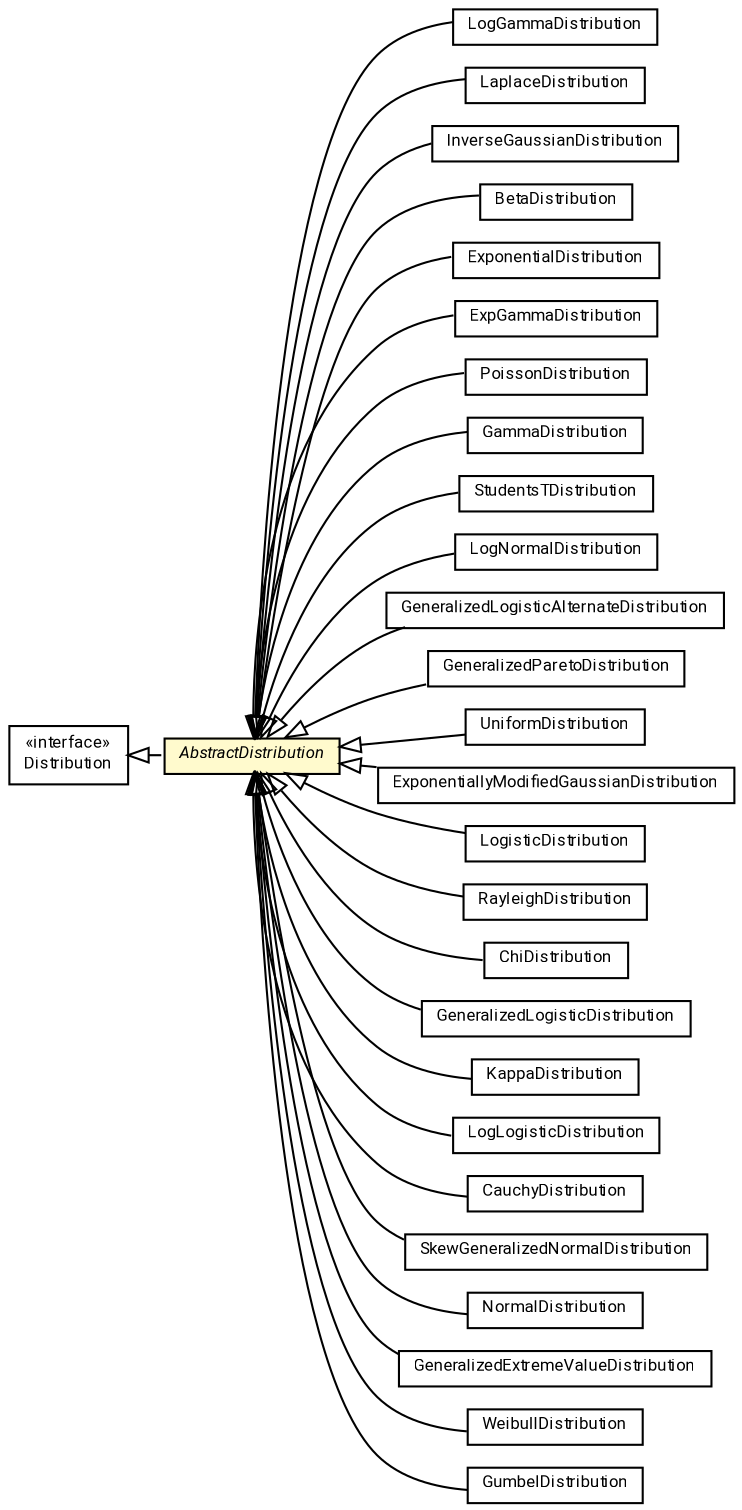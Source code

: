 #!/usr/local/bin/dot
#
# Class diagram 
# Generated by UMLGraph version R5_7_2-60-g0e99a6 (http://www.spinellis.gr/umlgraph/)
#

digraph G {
	graph [fontnames="svg"]
	edge [fontname="Roboto",fontsize=7,labelfontname="Roboto",labelfontsize=7,color="black"];
	node [fontname="Roboto",fontcolor="black",fontsize=8,shape=plaintext,margin=0,width=0,height=0];
	nodesep=0.15;
	ranksep=0.25;
	rankdir=LR;
	// de.lmu.ifi.dbs.elki.math.statistics.distribution.LogGammaDistribution
	c1004905 [label=<<table title="de.lmu.ifi.dbs.elki.math.statistics.distribution.LogGammaDistribution" border="0" cellborder="1" cellspacing="0" cellpadding="2" href="LogGammaDistribution.html" target="_parent">
		<tr><td><table border="0" cellspacing="0" cellpadding="1">
		<tr><td align="center" balign="center"> <font face="Roboto">LogGammaDistribution</font> </td></tr>
		</table></td></tr>
		</table>>, URL="LogGammaDistribution.html"];
	// de.lmu.ifi.dbs.elki.math.statistics.distribution.Distribution
	c1004907 [label=<<table title="de.lmu.ifi.dbs.elki.math.statistics.distribution.Distribution" border="0" cellborder="1" cellspacing="0" cellpadding="2" href="Distribution.html" target="_parent">
		<tr><td><table border="0" cellspacing="0" cellpadding="1">
		<tr><td align="center" balign="center"> &#171;interface&#187; </td></tr>
		<tr><td align="center" balign="center"> <font face="Roboto">Distribution</font> </td></tr>
		</table></td></tr>
		</table>>, URL="Distribution.html"];
	// de.lmu.ifi.dbs.elki.math.statistics.distribution.LaplaceDistribution
	c1004910 [label=<<table title="de.lmu.ifi.dbs.elki.math.statistics.distribution.LaplaceDistribution" border="0" cellborder="1" cellspacing="0" cellpadding="2" href="LaplaceDistribution.html" target="_parent">
		<tr><td><table border="0" cellspacing="0" cellpadding="1">
		<tr><td align="center" balign="center"> <font face="Roboto">LaplaceDistribution</font> </td></tr>
		</table></td></tr>
		</table>>, URL="LaplaceDistribution.html"];
	// de.lmu.ifi.dbs.elki.math.statistics.distribution.InverseGaussianDistribution
	c1004912 [label=<<table title="de.lmu.ifi.dbs.elki.math.statistics.distribution.InverseGaussianDistribution" border="0" cellborder="1" cellspacing="0" cellpadding="2" href="InverseGaussianDistribution.html" target="_parent">
		<tr><td><table border="0" cellspacing="0" cellpadding="1">
		<tr><td align="center" balign="center"> <font face="Roboto">InverseGaussianDistribution</font> </td></tr>
		</table></td></tr>
		</table>>, URL="InverseGaussianDistribution.html"];
	// de.lmu.ifi.dbs.elki.math.statistics.distribution.BetaDistribution
	c1005015 [label=<<table title="de.lmu.ifi.dbs.elki.math.statistics.distribution.BetaDistribution" border="0" cellborder="1" cellspacing="0" cellpadding="2" href="BetaDistribution.html" target="_parent">
		<tr><td><table border="0" cellspacing="0" cellpadding="1">
		<tr><td align="center" balign="center"> <font face="Roboto">BetaDistribution</font> </td></tr>
		</table></td></tr>
		</table>>, URL="BetaDistribution.html"];
	// de.lmu.ifi.dbs.elki.math.statistics.distribution.ExponentialDistribution
	c1005017 [label=<<table title="de.lmu.ifi.dbs.elki.math.statistics.distribution.ExponentialDistribution" border="0" cellborder="1" cellspacing="0" cellpadding="2" href="ExponentialDistribution.html" target="_parent">
		<tr><td><table border="0" cellspacing="0" cellpadding="1">
		<tr><td align="center" balign="center"> <font face="Roboto">ExponentialDistribution</font> </td></tr>
		</table></td></tr>
		</table>>, URL="ExponentialDistribution.html"];
	// de.lmu.ifi.dbs.elki.math.statistics.distribution.ExpGammaDistribution
	c1005019 [label=<<table title="de.lmu.ifi.dbs.elki.math.statistics.distribution.ExpGammaDistribution" border="0" cellborder="1" cellspacing="0" cellpadding="2" href="ExpGammaDistribution.html" target="_parent">
		<tr><td><table border="0" cellspacing="0" cellpadding="1">
		<tr><td align="center" balign="center"> <font face="Roboto">ExpGammaDistribution</font> </td></tr>
		</table></td></tr>
		</table>>, URL="ExpGammaDistribution.html"];
	// de.lmu.ifi.dbs.elki.math.statistics.distribution.PoissonDistribution
	c1005021 [label=<<table title="de.lmu.ifi.dbs.elki.math.statistics.distribution.PoissonDistribution" border="0" cellborder="1" cellspacing="0" cellpadding="2" href="PoissonDistribution.html" target="_parent">
		<tr><td><table border="0" cellspacing="0" cellpadding="1">
		<tr><td align="center" balign="center"> <font face="Roboto">PoissonDistribution</font> </td></tr>
		</table></td></tr>
		</table>>, URL="PoissonDistribution.html"];
	// de.lmu.ifi.dbs.elki.math.statistics.distribution.GammaDistribution
	c1005023 [label=<<table title="de.lmu.ifi.dbs.elki.math.statistics.distribution.GammaDistribution" border="0" cellborder="1" cellspacing="0" cellpadding="2" href="GammaDistribution.html" target="_parent">
		<tr><td><table border="0" cellspacing="0" cellpadding="1">
		<tr><td align="center" balign="center"> <font face="Roboto">GammaDistribution</font> </td></tr>
		</table></td></tr>
		</table>>, URL="GammaDistribution.html"];
	// de.lmu.ifi.dbs.elki.math.statistics.distribution.StudentsTDistribution
	c1005025 [label=<<table title="de.lmu.ifi.dbs.elki.math.statistics.distribution.StudentsTDistribution" border="0" cellborder="1" cellspacing="0" cellpadding="2" href="StudentsTDistribution.html" target="_parent">
		<tr><td><table border="0" cellspacing="0" cellpadding="1">
		<tr><td align="center" balign="center"> <font face="Roboto">StudentsTDistribution</font> </td></tr>
		</table></td></tr>
		</table>>, URL="StudentsTDistribution.html"];
	// de.lmu.ifi.dbs.elki.math.statistics.distribution.LogNormalDistribution
	c1005027 [label=<<table title="de.lmu.ifi.dbs.elki.math.statistics.distribution.LogNormalDistribution" border="0" cellborder="1" cellspacing="0" cellpadding="2" href="LogNormalDistribution.html" target="_parent">
		<tr><td><table border="0" cellspacing="0" cellpadding="1">
		<tr><td align="center" balign="center"> <font face="Roboto">LogNormalDistribution</font> </td></tr>
		</table></td></tr>
		</table>>, URL="LogNormalDistribution.html"];
	// de.lmu.ifi.dbs.elki.math.statistics.distribution.GeneralizedLogisticAlternateDistribution
	c1005031 [label=<<table title="de.lmu.ifi.dbs.elki.math.statistics.distribution.GeneralizedLogisticAlternateDistribution" border="0" cellborder="1" cellspacing="0" cellpadding="2" href="GeneralizedLogisticAlternateDistribution.html" target="_parent">
		<tr><td><table border="0" cellspacing="0" cellpadding="1">
		<tr><td align="center" balign="center"> <font face="Roboto">GeneralizedLogisticAlternateDistribution</font> </td></tr>
		</table></td></tr>
		</table>>, URL="GeneralizedLogisticAlternateDistribution.html"];
	// de.lmu.ifi.dbs.elki.math.statistics.distribution.GeneralizedParetoDistribution
	c1005033 [label=<<table title="de.lmu.ifi.dbs.elki.math.statistics.distribution.GeneralizedParetoDistribution" border="0" cellborder="1" cellspacing="0" cellpadding="2" href="GeneralizedParetoDistribution.html" target="_parent">
		<tr><td><table border="0" cellspacing="0" cellpadding="1">
		<tr><td align="center" balign="center"> <font face="Roboto">GeneralizedParetoDistribution</font> </td></tr>
		</table></td></tr>
		</table>>, URL="GeneralizedParetoDistribution.html"];
	// de.lmu.ifi.dbs.elki.math.statistics.distribution.UniformDistribution
	c1005035 [label=<<table title="de.lmu.ifi.dbs.elki.math.statistics.distribution.UniformDistribution" border="0" cellborder="1" cellspacing="0" cellpadding="2" href="UniformDistribution.html" target="_parent">
		<tr><td><table border="0" cellspacing="0" cellpadding="1">
		<tr><td align="center" balign="center"> <font face="Roboto">UniformDistribution</font> </td></tr>
		</table></td></tr>
		</table>>, URL="UniformDistribution.html"];
	// de.lmu.ifi.dbs.elki.math.statistics.distribution.ExponentiallyModifiedGaussianDistribution
	c1005037 [label=<<table title="de.lmu.ifi.dbs.elki.math.statistics.distribution.ExponentiallyModifiedGaussianDistribution" border="0" cellborder="1" cellspacing="0" cellpadding="2" href="ExponentiallyModifiedGaussianDistribution.html" target="_parent">
		<tr><td><table border="0" cellspacing="0" cellpadding="1">
		<tr><td align="center" balign="center"> <font face="Roboto">ExponentiallyModifiedGaussianDistribution</font> </td></tr>
		</table></td></tr>
		</table>>, URL="ExponentiallyModifiedGaussianDistribution.html"];
	// de.lmu.ifi.dbs.elki.math.statistics.distribution.LogisticDistribution
	c1005039 [label=<<table title="de.lmu.ifi.dbs.elki.math.statistics.distribution.LogisticDistribution" border="0" cellborder="1" cellspacing="0" cellpadding="2" href="LogisticDistribution.html" target="_parent">
		<tr><td><table border="0" cellspacing="0" cellpadding="1">
		<tr><td align="center" balign="center"> <font face="Roboto">LogisticDistribution</font> </td></tr>
		</table></td></tr>
		</table>>, URL="LogisticDistribution.html"];
	// de.lmu.ifi.dbs.elki.math.statistics.distribution.RayleighDistribution
	c1005041 [label=<<table title="de.lmu.ifi.dbs.elki.math.statistics.distribution.RayleighDistribution" border="0" cellborder="1" cellspacing="0" cellpadding="2" href="RayleighDistribution.html" target="_parent">
		<tr><td><table border="0" cellspacing="0" cellpadding="1">
		<tr><td align="center" balign="center"> <font face="Roboto">RayleighDistribution</font> </td></tr>
		</table></td></tr>
		</table>>, URL="RayleighDistribution.html"];
	// de.lmu.ifi.dbs.elki.math.statistics.distribution.ChiDistribution
	c1005043 [label=<<table title="de.lmu.ifi.dbs.elki.math.statistics.distribution.ChiDistribution" border="0" cellborder="1" cellspacing="0" cellpadding="2" href="ChiDistribution.html" target="_parent">
		<tr><td><table border="0" cellspacing="0" cellpadding="1">
		<tr><td align="center" balign="center"> <font face="Roboto">ChiDistribution</font> </td></tr>
		</table></td></tr>
		</table>>, URL="ChiDistribution.html"];
	// de.lmu.ifi.dbs.elki.math.statistics.distribution.GeneralizedLogisticDistribution
	c1005045 [label=<<table title="de.lmu.ifi.dbs.elki.math.statistics.distribution.GeneralizedLogisticDistribution" border="0" cellborder="1" cellspacing="0" cellpadding="2" href="GeneralizedLogisticDistribution.html" target="_parent">
		<tr><td><table border="0" cellspacing="0" cellpadding="1">
		<tr><td align="center" balign="center"> <font face="Roboto">GeneralizedLogisticDistribution</font> </td></tr>
		</table></td></tr>
		</table>>, URL="GeneralizedLogisticDistribution.html"];
	// de.lmu.ifi.dbs.elki.math.statistics.distribution.KappaDistribution
	c1005047 [label=<<table title="de.lmu.ifi.dbs.elki.math.statistics.distribution.KappaDistribution" border="0" cellborder="1" cellspacing="0" cellpadding="2" href="KappaDistribution.html" target="_parent">
		<tr><td><table border="0" cellspacing="0" cellpadding="1">
		<tr><td align="center" balign="center"> <font face="Roboto">KappaDistribution</font> </td></tr>
		</table></td></tr>
		</table>>, URL="KappaDistribution.html"];
	// de.lmu.ifi.dbs.elki.math.statistics.distribution.LogLogisticDistribution
	c1005049 [label=<<table title="de.lmu.ifi.dbs.elki.math.statistics.distribution.LogLogisticDistribution" border="0" cellborder="1" cellspacing="0" cellpadding="2" href="LogLogisticDistribution.html" target="_parent">
		<tr><td><table border="0" cellspacing="0" cellpadding="1">
		<tr><td align="center" balign="center"> <font face="Roboto">LogLogisticDistribution</font> </td></tr>
		</table></td></tr>
		</table>>, URL="LogLogisticDistribution.html"];
	// de.lmu.ifi.dbs.elki.math.statistics.distribution.CauchyDistribution
	c1005051 [label=<<table title="de.lmu.ifi.dbs.elki.math.statistics.distribution.CauchyDistribution" border="0" cellborder="1" cellspacing="0" cellpadding="2" href="CauchyDistribution.html" target="_parent">
		<tr><td><table border="0" cellspacing="0" cellpadding="1">
		<tr><td align="center" balign="center"> <font face="Roboto">CauchyDistribution</font> </td></tr>
		</table></td></tr>
		</table>>, URL="CauchyDistribution.html"];
	// de.lmu.ifi.dbs.elki.math.statistics.distribution.SkewGeneralizedNormalDistribution
	c1005055 [label=<<table title="de.lmu.ifi.dbs.elki.math.statistics.distribution.SkewGeneralizedNormalDistribution" border="0" cellborder="1" cellspacing="0" cellpadding="2" href="SkewGeneralizedNormalDistribution.html" target="_parent">
		<tr><td><table border="0" cellspacing="0" cellpadding="1">
		<tr><td align="center" balign="center"> <font face="Roboto">SkewGeneralizedNormalDistribution</font> </td></tr>
		</table></td></tr>
		</table>>, URL="SkewGeneralizedNormalDistribution.html"];
	// de.lmu.ifi.dbs.elki.math.statistics.distribution.AbstractDistribution
	c1005057 [label=<<table title="de.lmu.ifi.dbs.elki.math.statistics.distribution.AbstractDistribution" border="0" cellborder="1" cellspacing="0" cellpadding="2" bgcolor="lemonChiffon" href="AbstractDistribution.html" target="_parent">
		<tr><td><table border="0" cellspacing="0" cellpadding="1">
		<tr><td align="center" balign="center"> <font face="Roboto"><i>AbstractDistribution</i></font> </td></tr>
		</table></td></tr>
		</table>>, URL="AbstractDistribution.html"];
	// de.lmu.ifi.dbs.elki.math.statistics.distribution.NormalDistribution
	c1005059 [label=<<table title="de.lmu.ifi.dbs.elki.math.statistics.distribution.NormalDistribution" border="0" cellborder="1" cellspacing="0" cellpadding="2" href="NormalDistribution.html" target="_parent">
		<tr><td><table border="0" cellspacing="0" cellpadding="1">
		<tr><td align="center" balign="center"> <font face="Roboto">NormalDistribution</font> </td></tr>
		</table></td></tr>
		</table>>, URL="NormalDistribution.html"];
	// de.lmu.ifi.dbs.elki.math.statistics.distribution.GeneralizedExtremeValueDistribution
	c1005061 [label=<<table title="de.lmu.ifi.dbs.elki.math.statistics.distribution.GeneralizedExtremeValueDistribution" border="0" cellborder="1" cellspacing="0" cellpadding="2" href="GeneralizedExtremeValueDistribution.html" target="_parent">
		<tr><td><table border="0" cellspacing="0" cellpadding="1">
		<tr><td align="center" balign="center"> <font face="Roboto">GeneralizedExtremeValueDistribution</font> </td></tr>
		</table></td></tr>
		</table>>, URL="GeneralizedExtremeValueDistribution.html"];
	// de.lmu.ifi.dbs.elki.math.statistics.distribution.WeibullDistribution
	c1005063 [label=<<table title="de.lmu.ifi.dbs.elki.math.statistics.distribution.WeibullDistribution" border="0" cellborder="1" cellspacing="0" cellpadding="2" href="WeibullDistribution.html" target="_parent">
		<tr><td><table border="0" cellspacing="0" cellpadding="1">
		<tr><td align="center" balign="center"> <font face="Roboto">WeibullDistribution</font> </td></tr>
		</table></td></tr>
		</table>>, URL="WeibullDistribution.html"];
	// de.lmu.ifi.dbs.elki.math.statistics.distribution.GumbelDistribution
	c1005065 [label=<<table title="de.lmu.ifi.dbs.elki.math.statistics.distribution.GumbelDistribution" border="0" cellborder="1" cellspacing="0" cellpadding="2" href="GumbelDistribution.html" target="_parent">
		<tr><td><table border="0" cellspacing="0" cellpadding="1">
		<tr><td align="center" balign="center"> <font face="Roboto">GumbelDistribution</font> </td></tr>
		</table></td></tr>
		</table>>, URL="GumbelDistribution.html"];
	// de.lmu.ifi.dbs.elki.math.statistics.distribution.LogGammaDistribution extends de.lmu.ifi.dbs.elki.math.statistics.distribution.AbstractDistribution
	c1005057 -> c1004905 [arrowtail=empty,dir=back,weight=10];
	// de.lmu.ifi.dbs.elki.math.statistics.distribution.LaplaceDistribution extends de.lmu.ifi.dbs.elki.math.statistics.distribution.AbstractDistribution
	c1005057 -> c1004910 [arrowtail=empty,dir=back,weight=10];
	// de.lmu.ifi.dbs.elki.math.statistics.distribution.InverseGaussianDistribution extends de.lmu.ifi.dbs.elki.math.statistics.distribution.AbstractDistribution
	c1005057 -> c1004912 [arrowtail=empty,dir=back,weight=10];
	// de.lmu.ifi.dbs.elki.math.statistics.distribution.BetaDistribution extends de.lmu.ifi.dbs.elki.math.statistics.distribution.AbstractDistribution
	c1005057 -> c1005015 [arrowtail=empty,dir=back,weight=10];
	// de.lmu.ifi.dbs.elki.math.statistics.distribution.ExponentialDistribution extends de.lmu.ifi.dbs.elki.math.statistics.distribution.AbstractDistribution
	c1005057 -> c1005017 [arrowtail=empty,dir=back,weight=10];
	// de.lmu.ifi.dbs.elki.math.statistics.distribution.ExpGammaDistribution extends de.lmu.ifi.dbs.elki.math.statistics.distribution.AbstractDistribution
	c1005057 -> c1005019 [arrowtail=empty,dir=back,weight=10];
	// de.lmu.ifi.dbs.elki.math.statistics.distribution.PoissonDistribution extends de.lmu.ifi.dbs.elki.math.statistics.distribution.AbstractDistribution
	c1005057 -> c1005021 [arrowtail=empty,dir=back,weight=10];
	// de.lmu.ifi.dbs.elki.math.statistics.distribution.GammaDistribution extends de.lmu.ifi.dbs.elki.math.statistics.distribution.AbstractDistribution
	c1005057 -> c1005023 [arrowtail=empty,dir=back,weight=10];
	// de.lmu.ifi.dbs.elki.math.statistics.distribution.StudentsTDistribution extends de.lmu.ifi.dbs.elki.math.statistics.distribution.AbstractDistribution
	c1005057 -> c1005025 [arrowtail=empty,dir=back,weight=10];
	// de.lmu.ifi.dbs.elki.math.statistics.distribution.LogNormalDistribution extends de.lmu.ifi.dbs.elki.math.statistics.distribution.AbstractDistribution
	c1005057 -> c1005027 [arrowtail=empty,dir=back,weight=10];
	// de.lmu.ifi.dbs.elki.math.statistics.distribution.GeneralizedLogisticAlternateDistribution extends de.lmu.ifi.dbs.elki.math.statistics.distribution.AbstractDistribution
	c1005057 -> c1005031 [arrowtail=empty,dir=back,weight=10];
	// de.lmu.ifi.dbs.elki.math.statistics.distribution.GeneralizedParetoDistribution extends de.lmu.ifi.dbs.elki.math.statistics.distribution.AbstractDistribution
	c1005057 -> c1005033 [arrowtail=empty,dir=back,weight=10];
	// de.lmu.ifi.dbs.elki.math.statistics.distribution.UniformDistribution extends de.lmu.ifi.dbs.elki.math.statistics.distribution.AbstractDistribution
	c1005057 -> c1005035 [arrowtail=empty,dir=back,weight=10];
	// de.lmu.ifi.dbs.elki.math.statistics.distribution.ExponentiallyModifiedGaussianDistribution extends de.lmu.ifi.dbs.elki.math.statistics.distribution.AbstractDistribution
	c1005057 -> c1005037 [arrowtail=empty,dir=back,weight=10];
	// de.lmu.ifi.dbs.elki.math.statistics.distribution.LogisticDistribution extends de.lmu.ifi.dbs.elki.math.statistics.distribution.AbstractDistribution
	c1005057 -> c1005039 [arrowtail=empty,dir=back,weight=10];
	// de.lmu.ifi.dbs.elki.math.statistics.distribution.RayleighDistribution extends de.lmu.ifi.dbs.elki.math.statistics.distribution.AbstractDistribution
	c1005057 -> c1005041 [arrowtail=empty,dir=back,weight=10];
	// de.lmu.ifi.dbs.elki.math.statistics.distribution.ChiDistribution extends de.lmu.ifi.dbs.elki.math.statistics.distribution.AbstractDistribution
	c1005057 -> c1005043 [arrowtail=empty,dir=back,weight=10];
	// de.lmu.ifi.dbs.elki.math.statistics.distribution.GeneralizedLogisticDistribution extends de.lmu.ifi.dbs.elki.math.statistics.distribution.AbstractDistribution
	c1005057 -> c1005045 [arrowtail=empty,dir=back,weight=10];
	// de.lmu.ifi.dbs.elki.math.statistics.distribution.KappaDistribution extends de.lmu.ifi.dbs.elki.math.statistics.distribution.AbstractDistribution
	c1005057 -> c1005047 [arrowtail=empty,dir=back,weight=10];
	// de.lmu.ifi.dbs.elki.math.statistics.distribution.LogLogisticDistribution extends de.lmu.ifi.dbs.elki.math.statistics.distribution.AbstractDistribution
	c1005057 -> c1005049 [arrowtail=empty,dir=back,weight=10];
	// de.lmu.ifi.dbs.elki.math.statistics.distribution.CauchyDistribution extends de.lmu.ifi.dbs.elki.math.statistics.distribution.AbstractDistribution
	c1005057 -> c1005051 [arrowtail=empty,dir=back,weight=10];
	// de.lmu.ifi.dbs.elki.math.statistics.distribution.SkewGeneralizedNormalDistribution extends de.lmu.ifi.dbs.elki.math.statistics.distribution.AbstractDistribution
	c1005057 -> c1005055 [arrowtail=empty,dir=back,weight=10];
	// de.lmu.ifi.dbs.elki.math.statistics.distribution.AbstractDistribution implements de.lmu.ifi.dbs.elki.math.statistics.distribution.Distribution
	c1004907 -> c1005057 [arrowtail=empty,style=dashed,dir=back,weight=9];
	// de.lmu.ifi.dbs.elki.math.statistics.distribution.NormalDistribution extends de.lmu.ifi.dbs.elki.math.statistics.distribution.AbstractDistribution
	c1005057 -> c1005059 [arrowtail=empty,dir=back,weight=10];
	// de.lmu.ifi.dbs.elki.math.statistics.distribution.GeneralizedExtremeValueDistribution extends de.lmu.ifi.dbs.elki.math.statistics.distribution.AbstractDistribution
	c1005057 -> c1005061 [arrowtail=empty,dir=back,weight=10];
	// de.lmu.ifi.dbs.elki.math.statistics.distribution.WeibullDistribution extends de.lmu.ifi.dbs.elki.math.statistics.distribution.AbstractDistribution
	c1005057 -> c1005063 [arrowtail=empty,dir=back,weight=10];
	// de.lmu.ifi.dbs.elki.math.statistics.distribution.GumbelDistribution extends de.lmu.ifi.dbs.elki.math.statistics.distribution.AbstractDistribution
	c1005057 -> c1005065 [arrowtail=empty,dir=back,weight=10];
}

